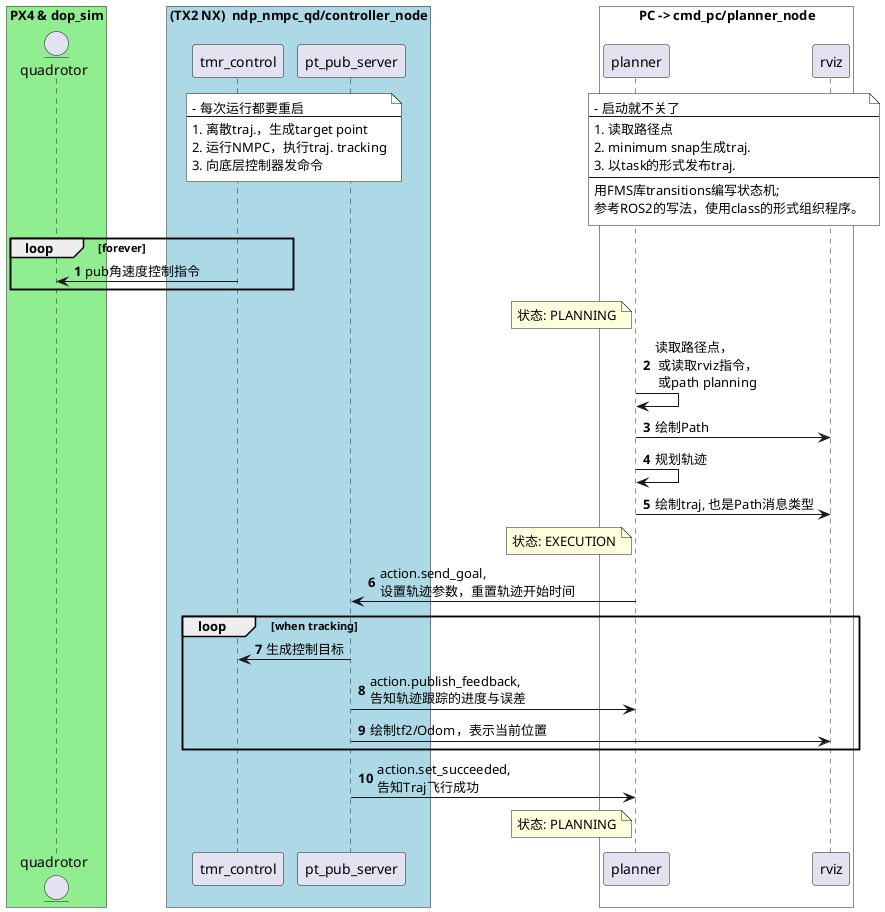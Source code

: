 @startuml
'https://plantuml.com/sequence-diagram

autonumber

box "PX4 & dop_sim" #LightGreen
entity quadrotor
end box

box "(TX2 NX)  ndp_nmpc_qd/controller_node" #LightBLUE
participant tmr_control
participant pt_pub_server
end box

note over tmr_control, pt_pub_server #white
- 每次运行都要重启
---
1. 离散traj.，生成target point
2. 运行NMPC，执行traj. tracking
3. 向底层控制器发命令
end note

/note over planner, rviz #white
- 启动就不关了
---
1. 读取路径点
2. minimum snap生成traj.
3. 以task的形式发布traj.
---
用FMS库transitions编写状态机;
参考ROS2的写法，使用class的形式组织程序。
end note

loop forever
tmr_control -> quadrotor: pub角速度控制指令
end

'note right of pt_publisher #aqua
'需要从ROS里拿一个parameter
'确定是选SE3还是NMPC
'end note

box "PC -> cmd_pc/planner_node" #White
participant planner
entity rviz
end box

note left planner
状态: PLANNING
end note
planner -> planner: 读取路径点，\n 或读取rviz指令，\n 或path planning
planner -> rviz: 绘制Path
'path_planner -> traj_generator: self_defined.srv.FollowPath

planner -> planner: 规划轨迹
planner -> rviz: 绘制traj, 也是Path消息类型

note left of planner
状态: EXECUTION
end note

planner -> pt_pub_server: action.send_goal, \n设置轨迹参数，重置轨迹开始时间

loop when tracking
    pt_pub_server -> tmr_control: 生成控制目标
    pt_pub_server -> planner: action.publish_feedback, \n告知轨迹跟踪的进度与误差
    pt_pub_server -> rviz: 绘制tf2/Odom，表示当前位置
end

pt_pub_server -> planner: action.set_succeeded, \n告知Traj飞行成功
'planner -> planner: self_defined.srv.FollowPath, \n告知Path是否飞行成功

note left of planner
状态: PLANNING
end note

' 状态： TAKEOFF, PLANNING, EXECUTION, LAND


@enduml
